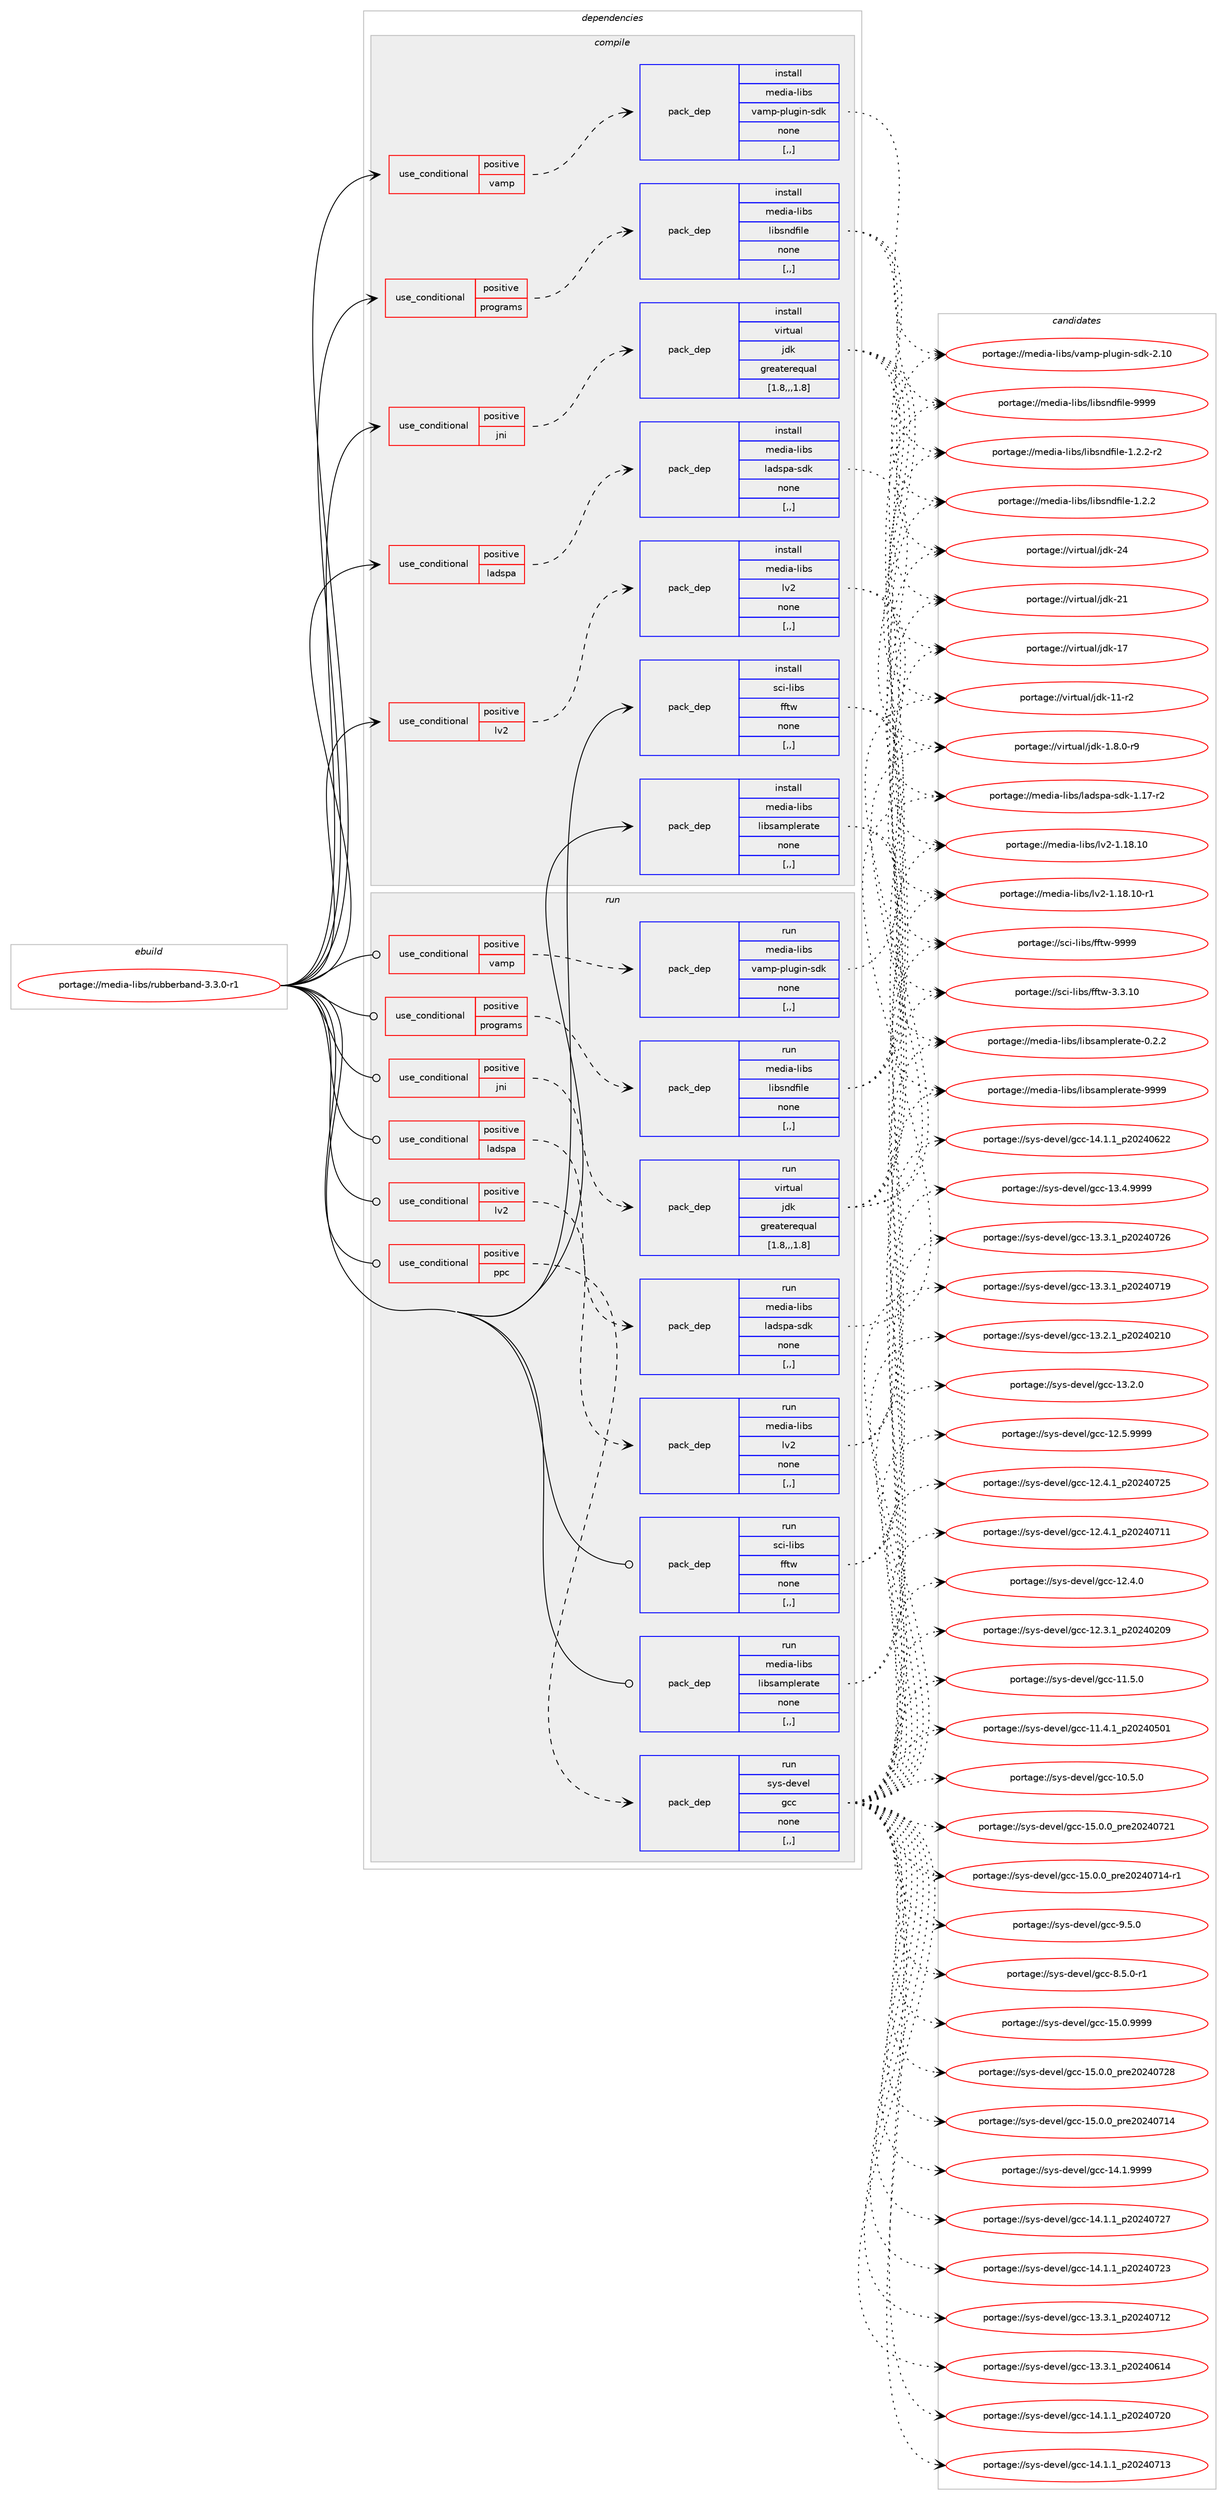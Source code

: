 digraph prolog {

# *************
# Graph options
# *************

newrank=true;
concentrate=true;
compound=true;
graph [rankdir=LR,fontname=Helvetica,fontsize=10,ranksep=1.5];#, ranksep=2.5, nodesep=0.2];
edge  [arrowhead=vee];
node  [fontname=Helvetica,fontsize=10];

# **********
# The ebuild
# **********

subgraph cluster_leftcol {
color=gray;
label=<<i>ebuild</i>>;
id [label="portage://media-libs/rubberband-3.3.0-r1", color=red, width=4, href="../media-libs/rubberband-3.3.0-r1.svg"];
}

# ****************
# The dependencies
# ****************

subgraph cluster_midcol {
color=gray;
label=<<i>dependencies</i>>;
subgraph cluster_compile {
fillcolor="#eeeeee";
style=filled;
label=<<i>compile</i>>;
subgraph cond77462 {
dependency305184 [label=<<TABLE BORDER="0" CELLBORDER="1" CELLSPACING="0" CELLPADDING="4"><TR><TD ROWSPAN="3" CELLPADDING="10">use_conditional</TD></TR><TR><TD>positive</TD></TR><TR><TD>jni</TD></TR></TABLE>>, shape=none, color=red];
subgraph pack225347 {
dependency305185 [label=<<TABLE BORDER="0" CELLBORDER="1" CELLSPACING="0" CELLPADDING="4" WIDTH="220"><TR><TD ROWSPAN="6" CELLPADDING="30">pack_dep</TD></TR><TR><TD WIDTH="110">install</TD></TR><TR><TD>virtual</TD></TR><TR><TD>jdk</TD></TR><TR><TD>greaterequal</TD></TR><TR><TD>[1.8,,,1.8]</TD></TR></TABLE>>, shape=none, color=blue];
}
dependency305184:e -> dependency305185:w [weight=20,style="dashed",arrowhead="vee"];
}
id:e -> dependency305184:w [weight=20,style="solid",arrowhead="vee"];
subgraph cond77463 {
dependency305186 [label=<<TABLE BORDER="0" CELLBORDER="1" CELLSPACING="0" CELLPADDING="4"><TR><TD ROWSPAN="3" CELLPADDING="10">use_conditional</TD></TR><TR><TD>positive</TD></TR><TR><TD>ladspa</TD></TR></TABLE>>, shape=none, color=red];
subgraph pack225348 {
dependency305187 [label=<<TABLE BORDER="0" CELLBORDER="1" CELLSPACING="0" CELLPADDING="4" WIDTH="220"><TR><TD ROWSPAN="6" CELLPADDING="30">pack_dep</TD></TR><TR><TD WIDTH="110">install</TD></TR><TR><TD>media-libs</TD></TR><TR><TD>ladspa-sdk</TD></TR><TR><TD>none</TD></TR><TR><TD>[,,]</TD></TR></TABLE>>, shape=none, color=blue];
}
dependency305186:e -> dependency305187:w [weight=20,style="dashed",arrowhead="vee"];
}
id:e -> dependency305186:w [weight=20,style="solid",arrowhead="vee"];
subgraph cond77464 {
dependency305188 [label=<<TABLE BORDER="0" CELLBORDER="1" CELLSPACING="0" CELLPADDING="4"><TR><TD ROWSPAN="3" CELLPADDING="10">use_conditional</TD></TR><TR><TD>positive</TD></TR><TR><TD>lv2</TD></TR></TABLE>>, shape=none, color=red];
subgraph pack225349 {
dependency305189 [label=<<TABLE BORDER="0" CELLBORDER="1" CELLSPACING="0" CELLPADDING="4" WIDTH="220"><TR><TD ROWSPAN="6" CELLPADDING="30">pack_dep</TD></TR><TR><TD WIDTH="110">install</TD></TR><TR><TD>media-libs</TD></TR><TR><TD>lv2</TD></TR><TR><TD>none</TD></TR><TR><TD>[,,]</TD></TR></TABLE>>, shape=none, color=blue];
}
dependency305188:e -> dependency305189:w [weight=20,style="dashed",arrowhead="vee"];
}
id:e -> dependency305188:w [weight=20,style="solid",arrowhead="vee"];
subgraph cond77465 {
dependency305190 [label=<<TABLE BORDER="0" CELLBORDER="1" CELLSPACING="0" CELLPADDING="4"><TR><TD ROWSPAN="3" CELLPADDING="10">use_conditional</TD></TR><TR><TD>positive</TD></TR><TR><TD>programs</TD></TR></TABLE>>, shape=none, color=red];
subgraph pack225350 {
dependency305191 [label=<<TABLE BORDER="0" CELLBORDER="1" CELLSPACING="0" CELLPADDING="4" WIDTH="220"><TR><TD ROWSPAN="6" CELLPADDING="30">pack_dep</TD></TR><TR><TD WIDTH="110">install</TD></TR><TR><TD>media-libs</TD></TR><TR><TD>libsndfile</TD></TR><TR><TD>none</TD></TR><TR><TD>[,,]</TD></TR></TABLE>>, shape=none, color=blue];
}
dependency305190:e -> dependency305191:w [weight=20,style="dashed",arrowhead="vee"];
}
id:e -> dependency305190:w [weight=20,style="solid",arrowhead="vee"];
subgraph cond77466 {
dependency305192 [label=<<TABLE BORDER="0" CELLBORDER="1" CELLSPACING="0" CELLPADDING="4"><TR><TD ROWSPAN="3" CELLPADDING="10">use_conditional</TD></TR><TR><TD>positive</TD></TR><TR><TD>vamp</TD></TR></TABLE>>, shape=none, color=red];
subgraph pack225351 {
dependency305193 [label=<<TABLE BORDER="0" CELLBORDER="1" CELLSPACING="0" CELLPADDING="4" WIDTH="220"><TR><TD ROWSPAN="6" CELLPADDING="30">pack_dep</TD></TR><TR><TD WIDTH="110">install</TD></TR><TR><TD>media-libs</TD></TR><TR><TD>vamp-plugin-sdk</TD></TR><TR><TD>none</TD></TR><TR><TD>[,,]</TD></TR></TABLE>>, shape=none, color=blue];
}
dependency305192:e -> dependency305193:w [weight=20,style="dashed",arrowhead="vee"];
}
id:e -> dependency305192:w [weight=20,style="solid",arrowhead="vee"];
subgraph pack225352 {
dependency305194 [label=<<TABLE BORDER="0" CELLBORDER="1" CELLSPACING="0" CELLPADDING="4" WIDTH="220"><TR><TD ROWSPAN="6" CELLPADDING="30">pack_dep</TD></TR><TR><TD WIDTH="110">install</TD></TR><TR><TD>media-libs</TD></TR><TR><TD>libsamplerate</TD></TR><TR><TD>none</TD></TR><TR><TD>[,,]</TD></TR></TABLE>>, shape=none, color=blue];
}
id:e -> dependency305194:w [weight=20,style="solid",arrowhead="vee"];
subgraph pack225353 {
dependency305195 [label=<<TABLE BORDER="0" CELLBORDER="1" CELLSPACING="0" CELLPADDING="4" WIDTH="220"><TR><TD ROWSPAN="6" CELLPADDING="30">pack_dep</TD></TR><TR><TD WIDTH="110">install</TD></TR><TR><TD>sci-libs</TD></TR><TR><TD>fftw</TD></TR><TR><TD>none</TD></TR><TR><TD>[,,]</TD></TR></TABLE>>, shape=none, color=blue];
}
id:e -> dependency305195:w [weight=20,style="solid",arrowhead="vee"];
}
subgraph cluster_compileandrun {
fillcolor="#eeeeee";
style=filled;
label=<<i>compile and run</i>>;
}
subgraph cluster_run {
fillcolor="#eeeeee";
style=filled;
label=<<i>run</i>>;
subgraph cond77467 {
dependency305196 [label=<<TABLE BORDER="0" CELLBORDER="1" CELLSPACING="0" CELLPADDING="4"><TR><TD ROWSPAN="3" CELLPADDING="10">use_conditional</TD></TR><TR><TD>positive</TD></TR><TR><TD>jni</TD></TR></TABLE>>, shape=none, color=red];
subgraph pack225354 {
dependency305197 [label=<<TABLE BORDER="0" CELLBORDER="1" CELLSPACING="0" CELLPADDING="4" WIDTH="220"><TR><TD ROWSPAN="6" CELLPADDING="30">pack_dep</TD></TR><TR><TD WIDTH="110">run</TD></TR><TR><TD>virtual</TD></TR><TR><TD>jdk</TD></TR><TR><TD>greaterequal</TD></TR><TR><TD>[1.8,,,1.8]</TD></TR></TABLE>>, shape=none, color=blue];
}
dependency305196:e -> dependency305197:w [weight=20,style="dashed",arrowhead="vee"];
}
id:e -> dependency305196:w [weight=20,style="solid",arrowhead="odot"];
subgraph cond77468 {
dependency305198 [label=<<TABLE BORDER="0" CELLBORDER="1" CELLSPACING="0" CELLPADDING="4"><TR><TD ROWSPAN="3" CELLPADDING="10">use_conditional</TD></TR><TR><TD>positive</TD></TR><TR><TD>ladspa</TD></TR></TABLE>>, shape=none, color=red];
subgraph pack225355 {
dependency305199 [label=<<TABLE BORDER="0" CELLBORDER="1" CELLSPACING="0" CELLPADDING="4" WIDTH="220"><TR><TD ROWSPAN="6" CELLPADDING="30">pack_dep</TD></TR><TR><TD WIDTH="110">run</TD></TR><TR><TD>media-libs</TD></TR><TR><TD>ladspa-sdk</TD></TR><TR><TD>none</TD></TR><TR><TD>[,,]</TD></TR></TABLE>>, shape=none, color=blue];
}
dependency305198:e -> dependency305199:w [weight=20,style="dashed",arrowhead="vee"];
}
id:e -> dependency305198:w [weight=20,style="solid",arrowhead="odot"];
subgraph cond77469 {
dependency305200 [label=<<TABLE BORDER="0" CELLBORDER="1" CELLSPACING="0" CELLPADDING="4"><TR><TD ROWSPAN="3" CELLPADDING="10">use_conditional</TD></TR><TR><TD>positive</TD></TR><TR><TD>lv2</TD></TR></TABLE>>, shape=none, color=red];
subgraph pack225356 {
dependency305201 [label=<<TABLE BORDER="0" CELLBORDER="1" CELLSPACING="0" CELLPADDING="4" WIDTH="220"><TR><TD ROWSPAN="6" CELLPADDING="30">pack_dep</TD></TR><TR><TD WIDTH="110">run</TD></TR><TR><TD>media-libs</TD></TR><TR><TD>lv2</TD></TR><TR><TD>none</TD></TR><TR><TD>[,,]</TD></TR></TABLE>>, shape=none, color=blue];
}
dependency305200:e -> dependency305201:w [weight=20,style="dashed",arrowhead="vee"];
}
id:e -> dependency305200:w [weight=20,style="solid",arrowhead="odot"];
subgraph cond77470 {
dependency305202 [label=<<TABLE BORDER="0" CELLBORDER="1" CELLSPACING="0" CELLPADDING="4"><TR><TD ROWSPAN="3" CELLPADDING="10">use_conditional</TD></TR><TR><TD>positive</TD></TR><TR><TD>ppc</TD></TR></TABLE>>, shape=none, color=red];
subgraph pack225357 {
dependency305203 [label=<<TABLE BORDER="0" CELLBORDER="1" CELLSPACING="0" CELLPADDING="4" WIDTH="220"><TR><TD ROWSPAN="6" CELLPADDING="30">pack_dep</TD></TR><TR><TD WIDTH="110">run</TD></TR><TR><TD>sys-devel</TD></TR><TR><TD>gcc</TD></TR><TR><TD>none</TD></TR><TR><TD>[,,]</TD></TR></TABLE>>, shape=none, color=blue];
}
dependency305202:e -> dependency305203:w [weight=20,style="dashed",arrowhead="vee"];
}
id:e -> dependency305202:w [weight=20,style="solid",arrowhead="odot"];
subgraph cond77471 {
dependency305204 [label=<<TABLE BORDER="0" CELLBORDER="1" CELLSPACING="0" CELLPADDING="4"><TR><TD ROWSPAN="3" CELLPADDING="10">use_conditional</TD></TR><TR><TD>positive</TD></TR><TR><TD>programs</TD></TR></TABLE>>, shape=none, color=red];
subgraph pack225358 {
dependency305205 [label=<<TABLE BORDER="0" CELLBORDER="1" CELLSPACING="0" CELLPADDING="4" WIDTH="220"><TR><TD ROWSPAN="6" CELLPADDING="30">pack_dep</TD></TR><TR><TD WIDTH="110">run</TD></TR><TR><TD>media-libs</TD></TR><TR><TD>libsndfile</TD></TR><TR><TD>none</TD></TR><TR><TD>[,,]</TD></TR></TABLE>>, shape=none, color=blue];
}
dependency305204:e -> dependency305205:w [weight=20,style="dashed",arrowhead="vee"];
}
id:e -> dependency305204:w [weight=20,style="solid",arrowhead="odot"];
subgraph cond77472 {
dependency305206 [label=<<TABLE BORDER="0" CELLBORDER="1" CELLSPACING="0" CELLPADDING="4"><TR><TD ROWSPAN="3" CELLPADDING="10">use_conditional</TD></TR><TR><TD>positive</TD></TR><TR><TD>vamp</TD></TR></TABLE>>, shape=none, color=red];
subgraph pack225359 {
dependency305207 [label=<<TABLE BORDER="0" CELLBORDER="1" CELLSPACING="0" CELLPADDING="4" WIDTH="220"><TR><TD ROWSPAN="6" CELLPADDING="30">pack_dep</TD></TR><TR><TD WIDTH="110">run</TD></TR><TR><TD>media-libs</TD></TR><TR><TD>vamp-plugin-sdk</TD></TR><TR><TD>none</TD></TR><TR><TD>[,,]</TD></TR></TABLE>>, shape=none, color=blue];
}
dependency305206:e -> dependency305207:w [weight=20,style="dashed",arrowhead="vee"];
}
id:e -> dependency305206:w [weight=20,style="solid",arrowhead="odot"];
subgraph pack225360 {
dependency305208 [label=<<TABLE BORDER="0" CELLBORDER="1" CELLSPACING="0" CELLPADDING="4" WIDTH="220"><TR><TD ROWSPAN="6" CELLPADDING="30">pack_dep</TD></TR><TR><TD WIDTH="110">run</TD></TR><TR><TD>media-libs</TD></TR><TR><TD>libsamplerate</TD></TR><TR><TD>none</TD></TR><TR><TD>[,,]</TD></TR></TABLE>>, shape=none, color=blue];
}
id:e -> dependency305208:w [weight=20,style="solid",arrowhead="odot"];
subgraph pack225361 {
dependency305209 [label=<<TABLE BORDER="0" CELLBORDER="1" CELLSPACING="0" CELLPADDING="4" WIDTH="220"><TR><TD ROWSPAN="6" CELLPADDING="30">pack_dep</TD></TR><TR><TD WIDTH="110">run</TD></TR><TR><TD>sci-libs</TD></TR><TR><TD>fftw</TD></TR><TR><TD>none</TD></TR><TR><TD>[,,]</TD></TR></TABLE>>, shape=none, color=blue];
}
id:e -> dependency305209:w [weight=20,style="solid",arrowhead="odot"];
}
}

# **************
# The candidates
# **************

subgraph cluster_choices {
rank=same;
color=gray;
label=<<i>candidates</i>>;

subgraph choice225347 {
color=black;
nodesep=1;
choice1181051141161179710847106100107455052 [label="portage://virtual/jdk-24", color=red, width=4,href="../virtual/jdk-24.svg"];
choice1181051141161179710847106100107455049 [label="portage://virtual/jdk-21", color=red, width=4,href="../virtual/jdk-21.svg"];
choice1181051141161179710847106100107454955 [label="portage://virtual/jdk-17", color=red, width=4,href="../virtual/jdk-17.svg"];
choice11810511411611797108471061001074549494511450 [label="portage://virtual/jdk-11-r2", color=red, width=4,href="../virtual/jdk-11-r2.svg"];
choice11810511411611797108471061001074549465646484511457 [label="portage://virtual/jdk-1.8.0-r9", color=red, width=4,href="../virtual/jdk-1.8.0-r9.svg"];
dependency305185:e -> choice1181051141161179710847106100107455052:w [style=dotted,weight="100"];
dependency305185:e -> choice1181051141161179710847106100107455049:w [style=dotted,weight="100"];
dependency305185:e -> choice1181051141161179710847106100107454955:w [style=dotted,weight="100"];
dependency305185:e -> choice11810511411611797108471061001074549494511450:w [style=dotted,weight="100"];
dependency305185:e -> choice11810511411611797108471061001074549465646484511457:w [style=dotted,weight="100"];
}
subgraph choice225348 {
color=black;
nodesep=1;
choice1091011001059745108105981154710897100115112974511510010745494649554511450 [label="portage://media-libs/ladspa-sdk-1.17-r2", color=red, width=4,href="../media-libs/ladspa-sdk-1.17-r2.svg"];
dependency305187:e -> choice1091011001059745108105981154710897100115112974511510010745494649554511450:w [style=dotted,weight="100"];
}
subgraph choice225349 {
color=black;
nodesep=1;
choice109101100105974510810598115471081185045494649564649484511449 [label="portage://media-libs/lv2-1.18.10-r1", color=red, width=4,href="../media-libs/lv2-1.18.10-r1.svg"];
choice10910110010597451081059811547108118504549464956464948 [label="portage://media-libs/lv2-1.18.10", color=red, width=4,href="../media-libs/lv2-1.18.10.svg"];
dependency305189:e -> choice109101100105974510810598115471081185045494649564649484511449:w [style=dotted,weight="100"];
dependency305189:e -> choice10910110010597451081059811547108118504549464956464948:w [style=dotted,weight="100"];
}
subgraph choice225350 {
color=black;
nodesep=1;
choice10910110010597451081059811547108105981151101001021051081014557575757 [label="portage://media-libs/libsndfile-9999", color=red, width=4,href="../media-libs/libsndfile-9999.svg"];
choice10910110010597451081059811547108105981151101001021051081014549465046504511450 [label="portage://media-libs/libsndfile-1.2.2-r2", color=red, width=4,href="../media-libs/libsndfile-1.2.2-r2.svg"];
choice1091011001059745108105981154710810598115110100102105108101454946504650 [label="portage://media-libs/libsndfile-1.2.2", color=red, width=4,href="../media-libs/libsndfile-1.2.2.svg"];
dependency305191:e -> choice10910110010597451081059811547108105981151101001021051081014557575757:w [style=dotted,weight="100"];
dependency305191:e -> choice10910110010597451081059811547108105981151101001021051081014549465046504511450:w [style=dotted,weight="100"];
dependency305191:e -> choice1091011001059745108105981154710810598115110100102105108101454946504650:w [style=dotted,weight="100"];
}
subgraph choice225351 {
color=black;
nodesep=1;
choice109101100105974510810598115471189710911245112108117103105110451151001074550464948 [label="portage://media-libs/vamp-plugin-sdk-2.10", color=red, width=4,href="../media-libs/vamp-plugin-sdk-2.10.svg"];
dependency305193:e -> choice109101100105974510810598115471189710911245112108117103105110451151001074550464948:w [style=dotted,weight="100"];
}
subgraph choice225352 {
color=black;
nodesep=1;
choice109101100105974510810598115471081059811597109112108101114971161014557575757 [label="portage://media-libs/libsamplerate-9999", color=red, width=4,href="../media-libs/libsamplerate-9999.svg"];
choice10910110010597451081059811547108105981159710911210810111497116101454846504650 [label="portage://media-libs/libsamplerate-0.2.2", color=red, width=4,href="../media-libs/libsamplerate-0.2.2.svg"];
dependency305194:e -> choice109101100105974510810598115471081059811597109112108101114971161014557575757:w [style=dotted,weight="100"];
dependency305194:e -> choice10910110010597451081059811547108105981159710911210810111497116101454846504650:w [style=dotted,weight="100"];
}
subgraph choice225353 {
color=black;
nodesep=1;
choice115991054510810598115471021021161194557575757 [label="portage://sci-libs/fftw-9999", color=red, width=4,href="../sci-libs/fftw-9999.svg"];
choice1159910545108105981154710210211611945514651464948 [label="portage://sci-libs/fftw-3.3.10", color=red, width=4,href="../sci-libs/fftw-3.3.10.svg"];
dependency305195:e -> choice115991054510810598115471021021161194557575757:w [style=dotted,weight="100"];
dependency305195:e -> choice1159910545108105981154710210211611945514651464948:w [style=dotted,weight="100"];
}
subgraph choice225354 {
color=black;
nodesep=1;
choice1181051141161179710847106100107455052 [label="portage://virtual/jdk-24", color=red, width=4,href="../virtual/jdk-24.svg"];
choice1181051141161179710847106100107455049 [label="portage://virtual/jdk-21", color=red, width=4,href="../virtual/jdk-21.svg"];
choice1181051141161179710847106100107454955 [label="portage://virtual/jdk-17", color=red, width=4,href="../virtual/jdk-17.svg"];
choice11810511411611797108471061001074549494511450 [label="portage://virtual/jdk-11-r2", color=red, width=4,href="../virtual/jdk-11-r2.svg"];
choice11810511411611797108471061001074549465646484511457 [label="portage://virtual/jdk-1.8.0-r9", color=red, width=4,href="../virtual/jdk-1.8.0-r9.svg"];
dependency305197:e -> choice1181051141161179710847106100107455052:w [style=dotted,weight="100"];
dependency305197:e -> choice1181051141161179710847106100107455049:w [style=dotted,weight="100"];
dependency305197:e -> choice1181051141161179710847106100107454955:w [style=dotted,weight="100"];
dependency305197:e -> choice11810511411611797108471061001074549494511450:w [style=dotted,weight="100"];
dependency305197:e -> choice11810511411611797108471061001074549465646484511457:w [style=dotted,weight="100"];
}
subgraph choice225355 {
color=black;
nodesep=1;
choice1091011001059745108105981154710897100115112974511510010745494649554511450 [label="portage://media-libs/ladspa-sdk-1.17-r2", color=red, width=4,href="../media-libs/ladspa-sdk-1.17-r2.svg"];
dependency305199:e -> choice1091011001059745108105981154710897100115112974511510010745494649554511450:w [style=dotted,weight="100"];
}
subgraph choice225356 {
color=black;
nodesep=1;
choice109101100105974510810598115471081185045494649564649484511449 [label="portage://media-libs/lv2-1.18.10-r1", color=red, width=4,href="../media-libs/lv2-1.18.10-r1.svg"];
choice10910110010597451081059811547108118504549464956464948 [label="portage://media-libs/lv2-1.18.10", color=red, width=4,href="../media-libs/lv2-1.18.10.svg"];
dependency305201:e -> choice109101100105974510810598115471081185045494649564649484511449:w [style=dotted,weight="100"];
dependency305201:e -> choice10910110010597451081059811547108118504549464956464948:w [style=dotted,weight="100"];
}
subgraph choice225357 {
color=black;
nodesep=1;
choice1151211154510010111810110847103999945495346484657575757 [label="portage://sys-devel/gcc-15.0.9999", color=red, width=4,href="../sys-devel/gcc-15.0.9999.svg"];
choice1151211154510010111810110847103999945495346484648951121141015048505248555056 [label="portage://sys-devel/gcc-15.0.0_pre20240728", color=red, width=4,href="../sys-devel/gcc-15.0.0_pre20240728.svg"];
choice1151211154510010111810110847103999945495346484648951121141015048505248555049 [label="portage://sys-devel/gcc-15.0.0_pre20240721", color=red, width=4,href="../sys-devel/gcc-15.0.0_pre20240721.svg"];
choice11512111545100101118101108471039999454953464846489511211410150485052485549524511449 [label="portage://sys-devel/gcc-15.0.0_pre20240714-r1", color=red, width=4,href="../sys-devel/gcc-15.0.0_pre20240714-r1.svg"];
choice1151211154510010111810110847103999945495346484648951121141015048505248554952 [label="portage://sys-devel/gcc-15.0.0_pre20240714", color=red, width=4,href="../sys-devel/gcc-15.0.0_pre20240714.svg"];
choice1151211154510010111810110847103999945495246494657575757 [label="portage://sys-devel/gcc-14.1.9999", color=red, width=4,href="../sys-devel/gcc-14.1.9999.svg"];
choice1151211154510010111810110847103999945495246494649951125048505248555055 [label="portage://sys-devel/gcc-14.1.1_p20240727", color=red, width=4,href="../sys-devel/gcc-14.1.1_p20240727.svg"];
choice1151211154510010111810110847103999945495246494649951125048505248555051 [label="portage://sys-devel/gcc-14.1.1_p20240723", color=red, width=4,href="../sys-devel/gcc-14.1.1_p20240723.svg"];
choice1151211154510010111810110847103999945495246494649951125048505248555048 [label="portage://sys-devel/gcc-14.1.1_p20240720", color=red, width=4,href="../sys-devel/gcc-14.1.1_p20240720.svg"];
choice1151211154510010111810110847103999945495246494649951125048505248554951 [label="portage://sys-devel/gcc-14.1.1_p20240713", color=red, width=4,href="../sys-devel/gcc-14.1.1_p20240713.svg"];
choice1151211154510010111810110847103999945495246494649951125048505248545050 [label="portage://sys-devel/gcc-14.1.1_p20240622", color=red, width=4,href="../sys-devel/gcc-14.1.1_p20240622.svg"];
choice1151211154510010111810110847103999945495146524657575757 [label="portage://sys-devel/gcc-13.4.9999", color=red, width=4,href="../sys-devel/gcc-13.4.9999.svg"];
choice1151211154510010111810110847103999945495146514649951125048505248555054 [label="portage://sys-devel/gcc-13.3.1_p20240726", color=red, width=4,href="../sys-devel/gcc-13.3.1_p20240726.svg"];
choice1151211154510010111810110847103999945495146514649951125048505248554957 [label="portage://sys-devel/gcc-13.3.1_p20240719", color=red, width=4,href="../sys-devel/gcc-13.3.1_p20240719.svg"];
choice1151211154510010111810110847103999945495146514649951125048505248554950 [label="portage://sys-devel/gcc-13.3.1_p20240712", color=red, width=4,href="../sys-devel/gcc-13.3.1_p20240712.svg"];
choice1151211154510010111810110847103999945495146514649951125048505248544952 [label="portage://sys-devel/gcc-13.3.1_p20240614", color=red, width=4,href="../sys-devel/gcc-13.3.1_p20240614.svg"];
choice1151211154510010111810110847103999945495146504649951125048505248504948 [label="portage://sys-devel/gcc-13.2.1_p20240210", color=red, width=4,href="../sys-devel/gcc-13.2.1_p20240210.svg"];
choice1151211154510010111810110847103999945495146504648 [label="portage://sys-devel/gcc-13.2.0", color=red, width=4,href="../sys-devel/gcc-13.2.0.svg"];
choice1151211154510010111810110847103999945495046534657575757 [label="portage://sys-devel/gcc-12.5.9999", color=red, width=4,href="../sys-devel/gcc-12.5.9999.svg"];
choice1151211154510010111810110847103999945495046524649951125048505248555053 [label="portage://sys-devel/gcc-12.4.1_p20240725", color=red, width=4,href="../sys-devel/gcc-12.4.1_p20240725.svg"];
choice1151211154510010111810110847103999945495046524649951125048505248554949 [label="portage://sys-devel/gcc-12.4.1_p20240711", color=red, width=4,href="../sys-devel/gcc-12.4.1_p20240711.svg"];
choice1151211154510010111810110847103999945495046524648 [label="portage://sys-devel/gcc-12.4.0", color=red, width=4,href="../sys-devel/gcc-12.4.0.svg"];
choice1151211154510010111810110847103999945495046514649951125048505248504857 [label="portage://sys-devel/gcc-12.3.1_p20240209", color=red, width=4,href="../sys-devel/gcc-12.3.1_p20240209.svg"];
choice1151211154510010111810110847103999945494946534648 [label="portage://sys-devel/gcc-11.5.0", color=red, width=4,href="../sys-devel/gcc-11.5.0.svg"];
choice1151211154510010111810110847103999945494946524649951125048505248534849 [label="portage://sys-devel/gcc-11.4.1_p20240501", color=red, width=4,href="../sys-devel/gcc-11.4.1_p20240501.svg"];
choice1151211154510010111810110847103999945494846534648 [label="portage://sys-devel/gcc-10.5.0", color=red, width=4,href="../sys-devel/gcc-10.5.0.svg"];
choice11512111545100101118101108471039999455746534648 [label="portage://sys-devel/gcc-9.5.0", color=red, width=4,href="../sys-devel/gcc-9.5.0.svg"];
choice115121115451001011181011084710399994556465346484511449 [label="portage://sys-devel/gcc-8.5.0-r1", color=red, width=4,href="../sys-devel/gcc-8.5.0-r1.svg"];
dependency305203:e -> choice1151211154510010111810110847103999945495346484657575757:w [style=dotted,weight="100"];
dependency305203:e -> choice1151211154510010111810110847103999945495346484648951121141015048505248555056:w [style=dotted,weight="100"];
dependency305203:e -> choice1151211154510010111810110847103999945495346484648951121141015048505248555049:w [style=dotted,weight="100"];
dependency305203:e -> choice11512111545100101118101108471039999454953464846489511211410150485052485549524511449:w [style=dotted,weight="100"];
dependency305203:e -> choice1151211154510010111810110847103999945495346484648951121141015048505248554952:w [style=dotted,weight="100"];
dependency305203:e -> choice1151211154510010111810110847103999945495246494657575757:w [style=dotted,weight="100"];
dependency305203:e -> choice1151211154510010111810110847103999945495246494649951125048505248555055:w [style=dotted,weight="100"];
dependency305203:e -> choice1151211154510010111810110847103999945495246494649951125048505248555051:w [style=dotted,weight="100"];
dependency305203:e -> choice1151211154510010111810110847103999945495246494649951125048505248555048:w [style=dotted,weight="100"];
dependency305203:e -> choice1151211154510010111810110847103999945495246494649951125048505248554951:w [style=dotted,weight="100"];
dependency305203:e -> choice1151211154510010111810110847103999945495246494649951125048505248545050:w [style=dotted,weight="100"];
dependency305203:e -> choice1151211154510010111810110847103999945495146524657575757:w [style=dotted,weight="100"];
dependency305203:e -> choice1151211154510010111810110847103999945495146514649951125048505248555054:w [style=dotted,weight="100"];
dependency305203:e -> choice1151211154510010111810110847103999945495146514649951125048505248554957:w [style=dotted,weight="100"];
dependency305203:e -> choice1151211154510010111810110847103999945495146514649951125048505248554950:w [style=dotted,weight="100"];
dependency305203:e -> choice1151211154510010111810110847103999945495146514649951125048505248544952:w [style=dotted,weight="100"];
dependency305203:e -> choice1151211154510010111810110847103999945495146504649951125048505248504948:w [style=dotted,weight="100"];
dependency305203:e -> choice1151211154510010111810110847103999945495146504648:w [style=dotted,weight="100"];
dependency305203:e -> choice1151211154510010111810110847103999945495046534657575757:w [style=dotted,weight="100"];
dependency305203:e -> choice1151211154510010111810110847103999945495046524649951125048505248555053:w [style=dotted,weight="100"];
dependency305203:e -> choice1151211154510010111810110847103999945495046524649951125048505248554949:w [style=dotted,weight="100"];
dependency305203:e -> choice1151211154510010111810110847103999945495046524648:w [style=dotted,weight="100"];
dependency305203:e -> choice1151211154510010111810110847103999945495046514649951125048505248504857:w [style=dotted,weight="100"];
dependency305203:e -> choice1151211154510010111810110847103999945494946534648:w [style=dotted,weight="100"];
dependency305203:e -> choice1151211154510010111810110847103999945494946524649951125048505248534849:w [style=dotted,weight="100"];
dependency305203:e -> choice1151211154510010111810110847103999945494846534648:w [style=dotted,weight="100"];
dependency305203:e -> choice11512111545100101118101108471039999455746534648:w [style=dotted,weight="100"];
dependency305203:e -> choice115121115451001011181011084710399994556465346484511449:w [style=dotted,weight="100"];
}
subgraph choice225358 {
color=black;
nodesep=1;
choice10910110010597451081059811547108105981151101001021051081014557575757 [label="portage://media-libs/libsndfile-9999", color=red, width=4,href="../media-libs/libsndfile-9999.svg"];
choice10910110010597451081059811547108105981151101001021051081014549465046504511450 [label="portage://media-libs/libsndfile-1.2.2-r2", color=red, width=4,href="../media-libs/libsndfile-1.2.2-r2.svg"];
choice1091011001059745108105981154710810598115110100102105108101454946504650 [label="portage://media-libs/libsndfile-1.2.2", color=red, width=4,href="../media-libs/libsndfile-1.2.2.svg"];
dependency305205:e -> choice10910110010597451081059811547108105981151101001021051081014557575757:w [style=dotted,weight="100"];
dependency305205:e -> choice10910110010597451081059811547108105981151101001021051081014549465046504511450:w [style=dotted,weight="100"];
dependency305205:e -> choice1091011001059745108105981154710810598115110100102105108101454946504650:w [style=dotted,weight="100"];
}
subgraph choice225359 {
color=black;
nodesep=1;
choice109101100105974510810598115471189710911245112108117103105110451151001074550464948 [label="portage://media-libs/vamp-plugin-sdk-2.10", color=red, width=4,href="../media-libs/vamp-plugin-sdk-2.10.svg"];
dependency305207:e -> choice109101100105974510810598115471189710911245112108117103105110451151001074550464948:w [style=dotted,weight="100"];
}
subgraph choice225360 {
color=black;
nodesep=1;
choice109101100105974510810598115471081059811597109112108101114971161014557575757 [label="portage://media-libs/libsamplerate-9999", color=red, width=4,href="../media-libs/libsamplerate-9999.svg"];
choice10910110010597451081059811547108105981159710911210810111497116101454846504650 [label="portage://media-libs/libsamplerate-0.2.2", color=red, width=4,href="../media-libs/libsamplerate-0.2.2.svg"];
dependency305208:e -> choice109101100105974510810598115471081059811597109112108101114971161014557575757:w [style=dotted,weight="100"];
dependency305208:e -> choice10910110010597451081059811547108105981159710911210810111497116101454846504650:w [style=dotted,weight="100"];
}
subgraph choice225361 {
color=black;
nodesep=1;
choice115991054510810598115471021021161194557575757 [label="portage://sci-libs/fftw-9999", color=red, width=4,href="../sci-libs/fftw-9999.svg"];
choice1159910545108105981154710210211611945514651464948 [label="portage://sci-libs/fftw-3.3.10", color=red, width=4,href="../sci-libs/fftw-3.3.10.svg"];
dependency305209:e -> choice115991054510810598115471021021161194557575757:w [style=dotted,weight="100"];
dependency305209:e -> choice1159910545108105981154710210211611945514651464948:w [style=dotted,weight="100"];
}
}

}
